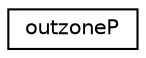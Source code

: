 digraph "Graphical Class Hierarchy"
{
 // LATEX_PDF_SIZE
  edge [fontname="Helvetica",fontsize="10",labelfontname="Helvetica",labelfontsize="10"];
  node [fontname="Helvetica",fontsize="10",shape=record];
  rankdir="LR";
  Node0 [label="outzoneP",height=0.2,width=0.4,color="black", fillcolor="white", style="filled",URL="$classoutzoneP.html",tooltip=" "];
}
